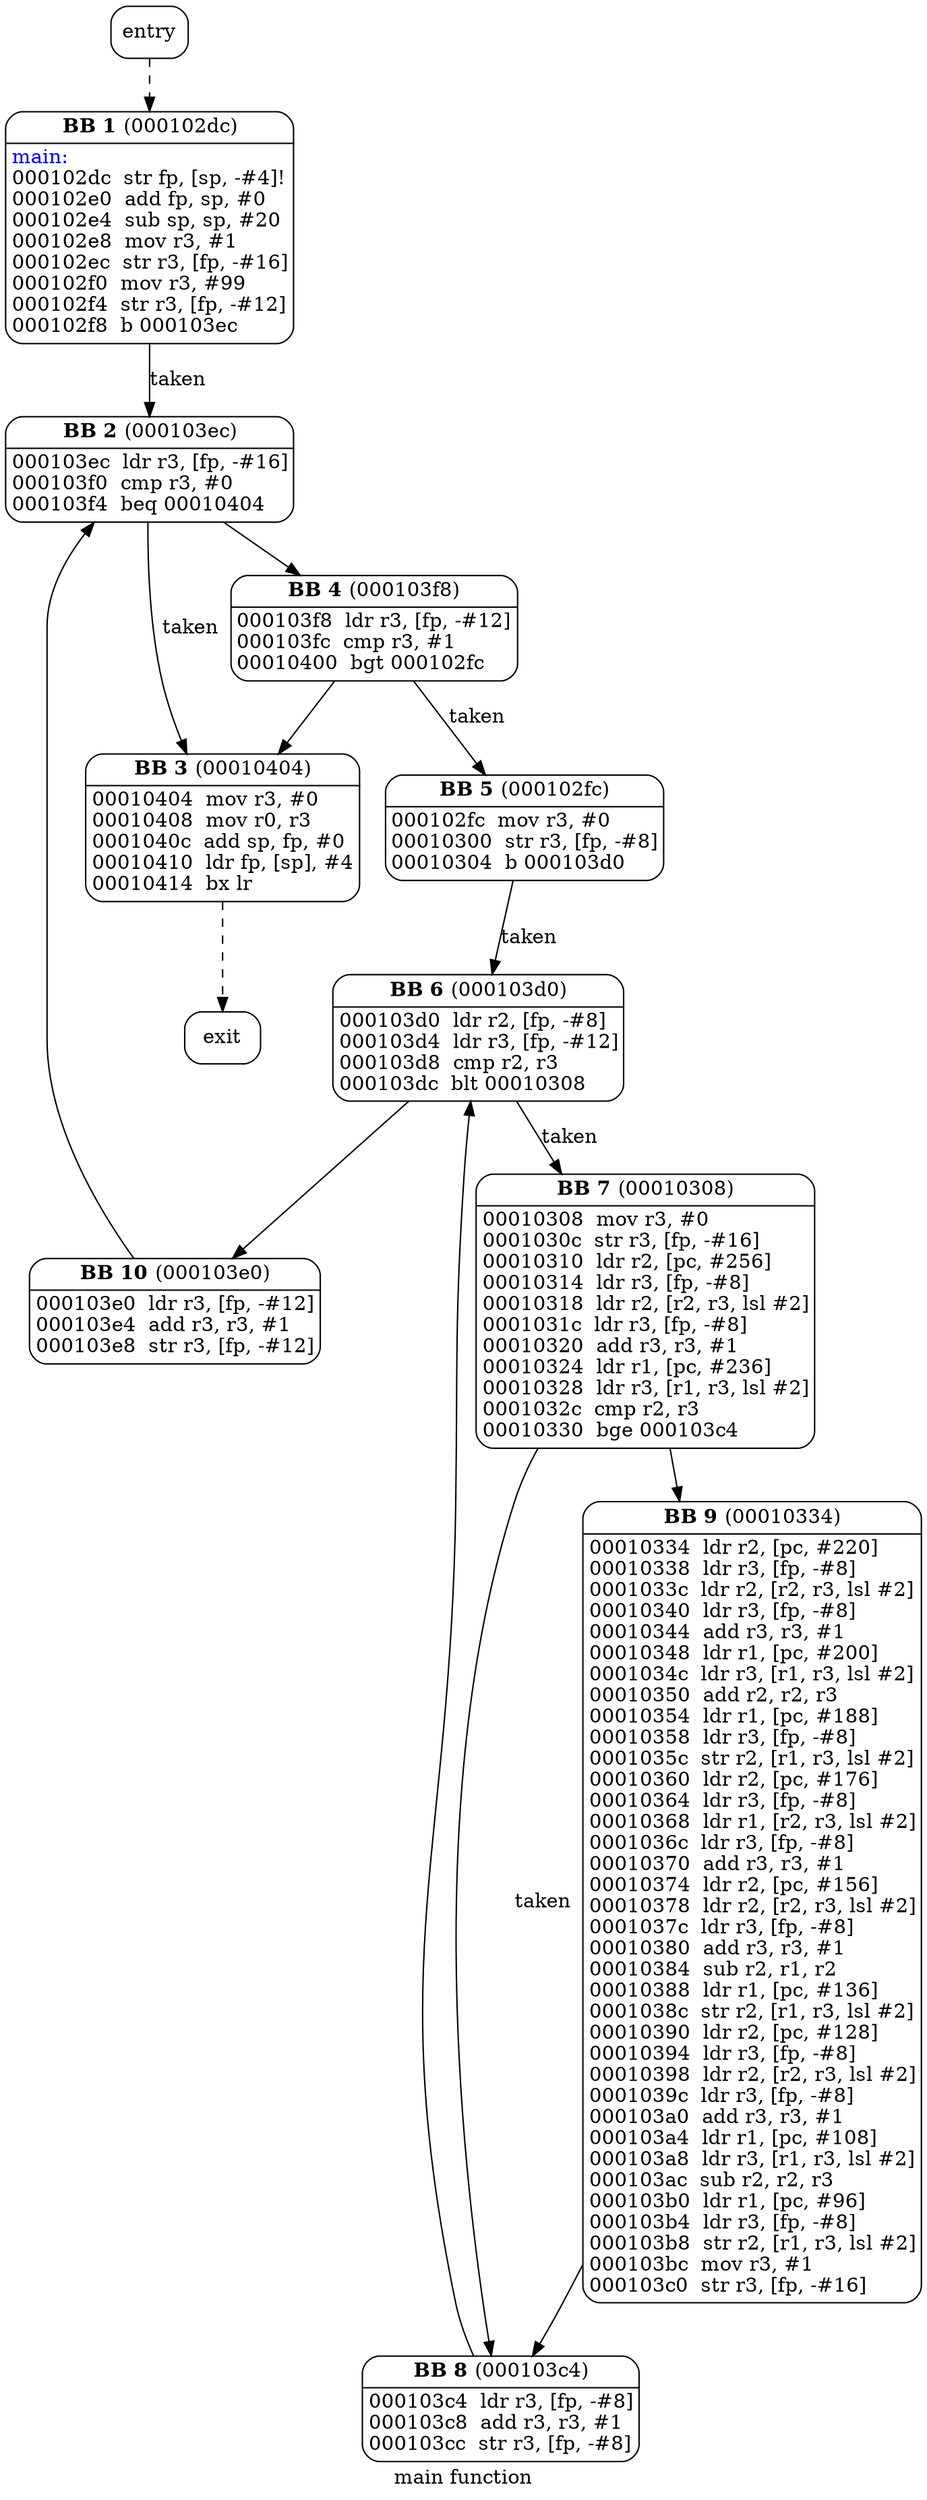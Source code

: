 digraph main {
	graph [bb="0,0,517.5,1762",
		label=<main function>,
		lheight=0.21,
		lp="258.75,11.5",
		lwidth=1.07
	];
	node [label="\N"];
	0	 [height=0.51389,
		label=<entry>,
		pos="79.5,1743.5",
		shape=Mrecord,
		width=0.75];
	1	 [height=2.2917,
		label=<<TABLE BORDER="0"><TR><TD><B>BB 1</B> (000102dc)</TD></TR><HR/><TR><TD ALIGN="LEFT"><FONT COLOR="blue">main:</FONT><BR ALIGN="left"/>000102dc  str fp, [sp, -#4]!<BR ALIGN="left"/>000102e0  add fp, sp, #0<BR ALIGN="left"/>000102e4  sub sp, sp, #20<BR ALIGN="left"/>000102e8  mov r3, #1<BR ALIGN="left"/>000102ec  str r3, [fp, -#16]<BR ALIGN="left"/>000102f0  mov r3, #99<BR ALIGN="left"/>000102f4  str r3, [fp, -#12]<BR ALIGN="left"/>000102f8  b 000103ec<BR ALIGN="left"/></TD></TR></TABLE>>,
		margin=0,
		pos="79.5,1605.5",
		shape=Mrecord,
		width=2.1806];
	0 -> 1	 [pos="e,79.5,1687.6 79.5,1725.5 79.5,1717.8 79.5,1708.2 79.5,1697.8",
		style=dashed];
	2	 [height=1.0417,
		label=<<TABLE BORDER="0"><TR><TD><B>BB 2</B> (000103ec)</TD></TR><HR/><TR><TD ALIGN="LEFT">000103ec  ldr r3, [fp, -#16]<BR ALIGN="left"/>000103f0  cmp r3, #0<BR ALIGN="left"/>000103f4  beq 00010404<BR ALIGN="left"/></TD></TR></TABLE>>,
		margin=0,
		pos="79.5,1434.5",
		shape=Mrecord,
		width=2.2083];
	1 -> 2	 [label=<taken>,
		lp="94.5,1497.5",
		pos="e,79.5,1471.5 79.5,1523.3 79.5,1508.9 79.5,1494.5 79.5,1481.6"];
	3	 [height=1.4583,
		label=<<TABLE BORDER="0"><TR><TD><B>BB 3</B> (00010404)</TD></TR><HR/><TR><TD ALIGN="LEFT">00010404  mov r3, #0<BR ALIGN="left"/>00010408  mov r0, r3<BR ALIGN="left"/>0001040c  add sp, fp, #0<BR ALIGN="left"/>00010410  ldr fp, [sp], #4<BR ALIGN="left"/>00010414  bx lr<BR ALIGN="left"/></TD></TR></TABLE>>,
		margin=0,
		pos="120.5,1181.5",
		shape=Mrecord,
		width=2.0833];
	2 -> 3	 [label=<taken>,
		lp="103.5,1322.5",
		pos="e,101.74,1233.5 79.275,1397.3 79.679,1366.9 81.611,1322.9 88.5,1285 90.993,1271.3 94.72,1256.9 98.759,1243.3"];
	4	 [height=1.0417,
		label=<<TABLE BORDER="0"><TR><TD><B>BB 4</B> (000103f8)</TD></TR><HR/><TR><TD ALIGN="LEFT">000103f8  ldr r3, [fp, -#12]<BR ALIGN="left"/>000103fc  cmp r3, #1<BR ALIGN="left"/>00010400  bgt 000102fc<BR ALIGN="left"/></TD></TR></TABLE>>,
		margin=0,
		pos="206.5,1322.5",
		shape=Mrecord,
		width=2.1944];
	2 -> 4	 [pos="e,164.4,1359.6 121.79,1397.2 133.04,1387.3 145.28,1376.5 156.88,1366.3"];
	11	 [height=0.51389,
		label=<exit>,
		pos="120.5,1033",
		shape=Mrecord,
		width=0.75];
	3 -> 11	 [pos="e,120.5,1051.1 120.5,1129.1 120.5,1106.3 120.5,1080.4 120.5,1061.2",
		style=dashed];
	4 -> 3	 [pos="e,152.32,1233.7 183.9,1285.5 175.83,1272.2 166.51,1256.9 157.55,1242.2"];
	5	 [height=1.0417,
		label=<<TABLE BORDER="0"><TR><TD><B>BB 5</B> (000102fc)</TD></TR><HR/><TR><TD ALIGN="LEFT">000102fc  mov r3, #0<BR ALIGN="left"/>00010300  str r3, [fp, -#8]<BR ALIGN="left"/>00010304  b 000103d0<BR ALIGN="left"/></TD></TR></TABLE>>,
		margin=0,
		pos="289.5,1181.5",
		shape=Mrecord,
		width=2.1111];
	4 -> 5	 [label=<taken>,
		lp="262.5,1259.5",
		pos="e,267.55,1218.8 228.31,1285.5 238.76,1267.7 251.37,1246.3 262.43,1227.5"];
	6	 [height=1.25,
		label=<<TABLE BORDER="0"><TR><TD><B>BB 6</B> (000103d0)</TD></TR><HR/><TR><TD ALIGN="LEFT">000103d0  ldr r2, [fp, -#8]<BR ALIGN="left"/>000103d4  ldr r3, [fp, -#12]<BR ALIGN="left"/>000103d8  cmp r2, r3<BR ALIGN="left"/>000103dc  blt 00010308<BR ALIGN="left"/></TD></TR></TABLE>>,
		margin=0,
		pos="267.5,1033",
		shape=Mrecord,
		width=2.2222];
	5 -> 6	 [label=<taken>,
		lp="293.5,1103.5",
		pos="e,274.1,1077.5 284.01,1144.4 281.46,1127.2 278.38,1106.5 275.58,1087.5"];
	7	 [height=2.7083,
		label=<<TABLE BORDER="0"><TR><TD><B>BB 7</B> (00010308)</TD></TR><HR/><TR><TD ALIGN="LEFT">00010308  mov r3, #0<BR ALIGN="left"/>0001030c  str r3, [fp, -#16]<BR ALIGN="left"/>00010310  ldr r2, [pc, #256]<BR ALIGN="left"/>00010314  ldr r3, [fp, -#8]<BR ALIGN="left"/>00010318  ldr r2, [r2, r3, lsl #2]<BR ALIGN="left"/>0001031c  ldr r3, [fp, -#8]<BR ALIGN="left"/>00010320  add r3, r3, #1<BR ALIGN="left"/>00010324  ldr r1, [pc, #236]<BR ALIGN="left"/>00010328  ldr r3, [r1, r3, lsl #2]<BR ALIGN="left"/>0001032c  cmp r2, r3<BR ALIGN="left"/>00010330  bge 000103c4<BR ALIGN="left"/></TD></TR></TABLE>>,
		margin=0,
		pos="359.5,839.5",
		shape=Mrecord,
		width=2.5556];
	6 -> 7	 [label=<taken>,
		lp="317.5,962.5",
		pos="e,313.2,936.89 288.84,988.12 294.9,975.36 301.78,960.89 308.81,946.12"];
	10	 [height=1.0417,
		label=<<TABLE BORDER="0"><TR><TD><B>BB 10</B> (000103e0)</TD></TR><HR/><TR><TD ALIGN="LEFT">000103e0  ldr r3, [fp, -#12]<BR ALIGN="left"/>000103e4  add r3, r3, #1<BR ALIGN="left"/>000103e8  str r3, [fp, -#12]<BR ALIGN="left"/></TD></TR></TABLE>>,
		margin=0,
		pos="88.5,839.5",
		shape=Mrecord,
		width=2.2083];
	6 -> 10	 [pos="e,122.88,876.67 225.98,988.12 197.14,956.94 158.84,915.54 130,884.36"];
	8	 [height=1.0417,
		label=<<TABLE BORDER="0"><TR><TD><B>BB 8</B> (000103c4)</TD></TR><HR/><TR><TD ALIGN="LEFT">000103c4  ldr r3, [fp, -#8]<BR ALIGN="left"/>000103c8  add r3, r3, #1<BR ALIGN="left"/>000103cc  str r3, [fp, -#8]<BR ALIGN="left"/></TD></TR></TABLE>>,
		margin=0,
		pos="285.5,60.5",
		shape=Mrecord,
		width=2.125];
	7 -> 8	 [label=<taken>,
		lp="309.5,420",
		pos="e,280.51,97.521 306.47,742.15 301.61,729.93 297.42,717.37 294.5,705 242.94,486.83 266.56,215.45 279.28,107.73"];
	9	 [height=7.9167,
		label=<<TABLE BORDER="0"><TR><TD><B>BB 9</B> (00010334)</TD></TR><HR/><TR><TD ALIGN="LEFT">00010334  ldr r2, [pc, #220]<BR ALIGN="left"/>00010338  ldr r3, [fp, -#8]<BR ALIGN="left"/>0001033c  ldr r2, [r2, r3, lsl #2]<BR ALIGN="left"/>00010340  ldr r3, [fp, -#8]<BR ALIGN="left"/>00010344  add r3, r3, #1<BR ALIGN="left"/>00010348  ldr r1, [pc, #200]<BR ALIGN="left"/>0001034c  ldr r3, [r1, r3, lsl #2]<BR ALIGN="left"/>00010350  add r2, r2, r3<BR ALIGN="left"/>00010354  ldr r1, [pc, #188]<BR ALIGN="left"/>00010358  ldr r3, [fp, -#8]<BR ALIGN="left"/>0001035c  str r2, [r1, r3, lsl #2]<BR ALIGN="left"/>00010360  ldr r2, [pc, #176]<BR ALIGN="left"/>00010364  ldr r3, [fp, -#8]<BR ALIGN="left"/>00010368  ldr r1, [r2, r3, lsl #2]<BR ALIGN="left"/>0001036c  ldr r3, [fp, -#8]<BR ALIGN="left"/>00010370  add r3, r3, #1<BR ALIGN="left"/>00010374  ldr r2, [pc, #156]<BR ALIGN="left"/>00010378  ldr r2, [r2, r3, lsl #2]<BR ALIGN="left"/>0001037c  ldr r3, [fp, -#8]<BR ALIGN="left"/>00010380  add r3, r3, #1<BR ALIGN="left"/>00010384  sub r2, r1, r2<BR ALIGN="left"/>00010388  ldr r1, [pc, #136]<BR ALIGN="left"/>0001038c  str r2, [r1, r3, lsl #2]<BR ALIGN="left"/>00010390  ldr r2, [pc, #128]<BR ALIGN="left"/>00010394  ldr r3, [fp, -#8]<BR ALIGN="left"/>00010398  ldr r2, [r2, r3, lsl #2]<BR ALIGN="left"/>0001039c  ldr r3, [fp, -#8]<BR ALIGN="left"/>000103a0  add r3, r3, #1<BR ALIGN="left"/>000103a4  ldr r1, [pc, #108]<BR ALIGN="left"/>000103a8  ldr r3, [r1, r3, lsl #2]<BR ALIGN="left"/>000103ac  sub r2, r2, r3<BR ALIGN="left"/>000103b0  ldr r1, [pc, #96]<BR ALIGN="left"/>000103b4  ldr r3, [fp, -#8]<BR ALIGN="left"/>000103b8  str r2, [r1, r3, lsl #2]<BR ALIGN="left"/>000103bc  mov r3, #1<BR ALIGN="left"/>000103c0  str r3, [fp, -#16]<BR ALIGN="left"/></TD></TR></TABLE>>,
		margin=0,
		pos="425.5,420",
		shape=Mrecord,
		width=2.5556];
	7 -> 9	 [pos="e,380.71,704.68 374.77,742.47 376.16,733.58 377.62,724.3 379.13,714.74"];
	8 -> 6	 [pos="e,262.42,988.13 269.15,97.702 264.79,109.41 260.69,122.53 258.5,135 196.85,486.07 241.85,580.94 258.5,937 259.12,950.32 260.23,964.66 \
261.46,978.08"];
	9 -> 8	 [pos="e,303.15,97.787 333.44,169.37 328.8,157.73 324.14,146.22 319.5,135 315.75,125.93 311.55,116.34 307.42,107.16"];
	10 -> 2	 [pos="e,46.685,1397.4 66.035,876.57 45.234,914.47 17.5,975.75 17.5,1033 17.5,1322.5 17.5,1322.5 17.5,1322.5 17.5,1346.3 28.361,1369.8 \
40.991,1389.1"];
}
